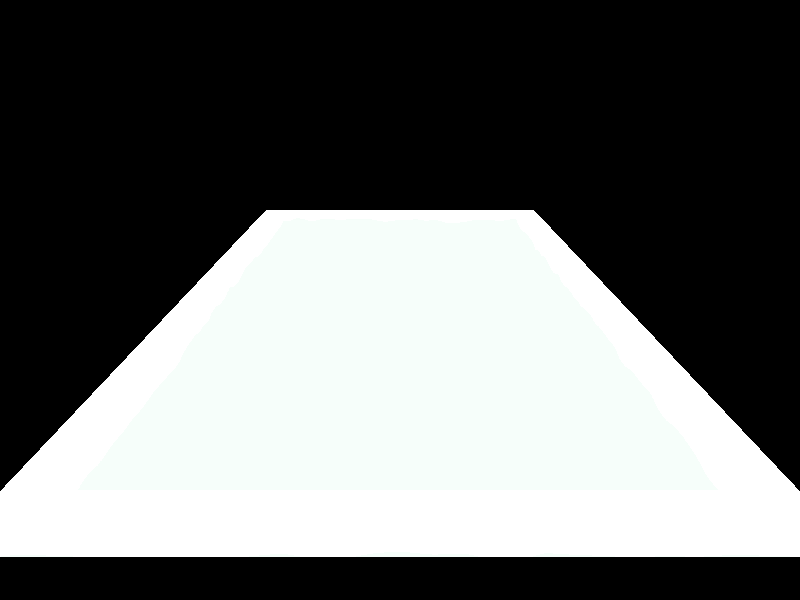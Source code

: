 #version 3.7;
global_settings{ assumed_gamma 1.0 }
#default{ finish{ ambient 0.1 diffuse 0.9 }} 
#include "colors.inc"
#include "textures.inc"
#include "glass.inc"
#include "metals.inc"
#include "golds.inc"
#include "stones.inc"
#include "woods.inc"
#include "shapes.inc"
#include "shapes2.inc"
#include "functions.inc"
#include "math.inc"
#include "transforms.inc"

#declare Camera_0 = camera {angle 75 
                            location  <0.0 , 3.0 ,-9.0>
                            right     x*image_width/image_height
                            look_at   <0.0 , -1.0, 0.0>}
camera{ Camera_0 }

// sun
light_source{<-3500,1000,-1500> color rgb<1,0.9,0.8> }

#declare Pool_Tex = 
          texture{ pigment{ color rgb<1,1,1> }  
                   finish { phong 0.50 }
                 } 

#declare Pool_X = 5.00;
#declare Pool_Y = 2.00;
#declare Pool_Z = 8.00;
#declare Pool_Inner_Size = <5,-2,8>;
#declare Border = 0.50;  

#declare Pool_Transformation = 
  transform{ rotate<0,0,0> 
             translate<-2.5,0.10,-6>
           } 
#declare Pool_Inner = 
  box{<0,-Pool_Y,0>,<Pool_X,Pool_Y,Pool_Z>   
     }
#declare Pool_Outer = 
  box{<-Border, -Pool_Y-0.01, -Border> ,
      <Pool_X+Border,0.001,Pool_Z+Border> 
     }

#declare Pool = 
difference{
 object{ Pool_Outer texture{Pool_Tex}}
 object{ Pool_Inner texture{Pool_Tex}} 
} 

// ground : TO BE MOVED
difference{
 plane{ <0,1,0>, 0 }
 object{ Pool_Outer  
        texture{ Pool_Tex } 
         transform Pool_Transformation 
       } 
} 

// placing of the pool: TO BE MOVED 
object{ Pool 
        transform Pool_Transformation }   

// transparent pool water //TODO: ADAPT 
#declare Water_Material =  
material{    
 texture{ 
   pigment{ rgbf <0.92,0.99,0.96,0.45> }
   finish { diffuse 0.1 reflection 0.5  
            specular 0.8 roughness 0.0003 
            phong 1 phong_size 400}
 }
 interior{ ior 1.3 caustics 0.15  
 }
}

// pigment pattern for modulation  
// it will be applied as a function on y axis
// creating a wavy surface.
#declare Pigment_01 =  
 pigment{ bumps 
          turbulence 0.20
          scale <3,1,3>*0.12
          translate<1,0,0>
 } 

#declare Pigment_Function_01 = 
function { 
  pigment { Pigment_01 }
} 

isosurface {
 function{
   y 
   +Pigment_Function_01(x,y,z).gray*0.2  
 } 
 contained_by{ 
   box{<-Border,-Pool_Y-1.01,-Border>, 
       < Pool_X+Border,1, Pool_Z+Border> 
      } //
    } 
 accuracy 0.01
 max_gradient 2
 material{ Water_Material }
 transform  Pool_Transformation  
}


